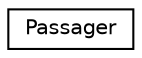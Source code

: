 digraph "Graphical Class Hierarchy"
{
  edge [fontname="Helvetica",fontsize="10",labelfontname="Helvetica",labelfontsize="10"];
  node [fontname="Helvetica",fontsize="10",shape=record];
  rankdir="LR";
  Node0 [label="Passager",height=0.2,width=0.4,color="black", fillcolor="white", style="filled",URL="$class_passager.html",tooltip="class Passagerwhich data for a passager "];
}
